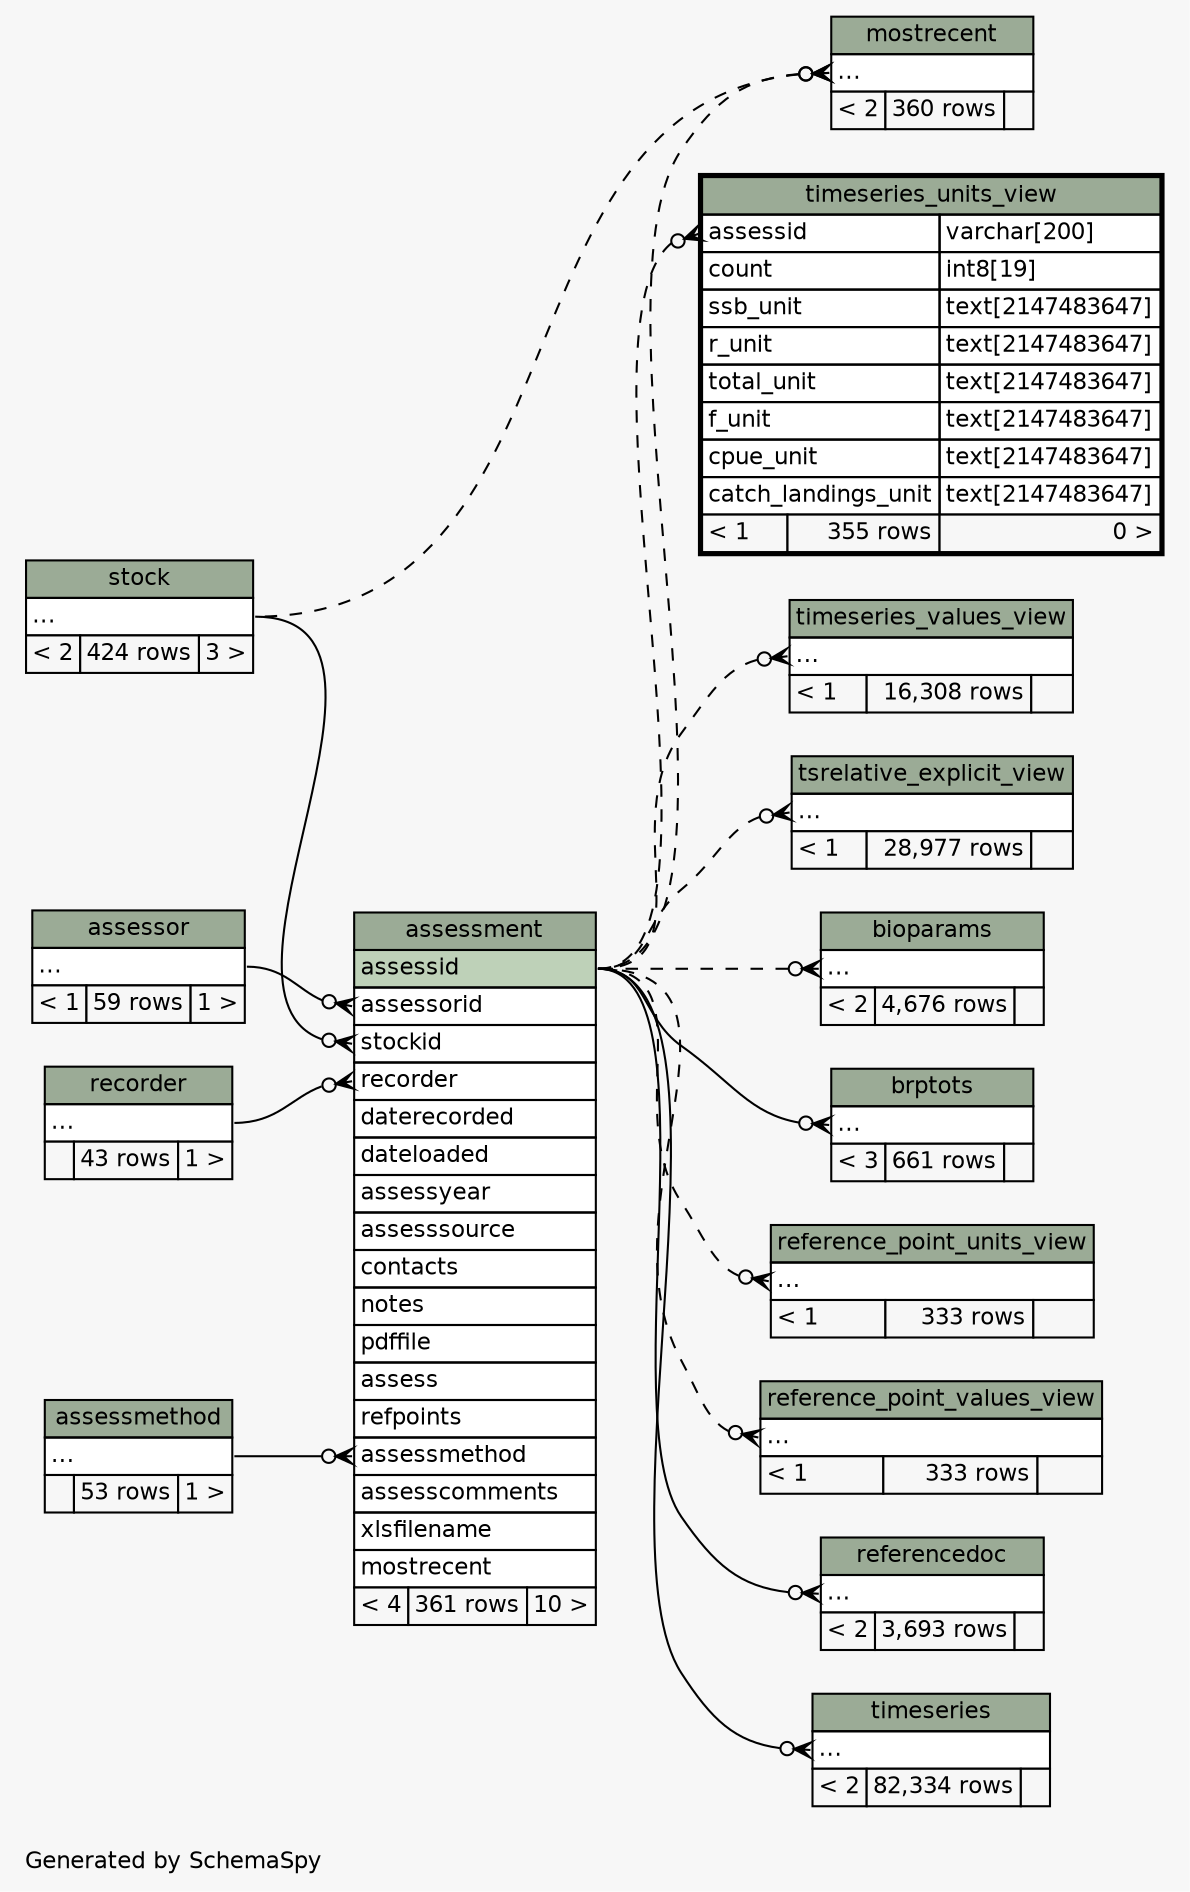 // dot 2.28.0 on Mac OS X 10.6.8
// SchemaSpy rev 590
digraph "impliedTwoDegreesRelationshipsDiagram" {
  graph [
    rankdir="RL"
    bgcolor="#f7f7f7"
    label="\nGenerated by SchemaSpy"
    labeljust="l"
    nodesep="0.18"
    ranksep="0.46"
    fontname="Helvetica"
    fontsize="11"
  ];
  node [
    fontname="Helvetica"
    fontsize="11"
    shape="plaintext"
  ];
  edge [
    arrowsize="0.8"
  ];
  "assessment":"assessmethod":w -> "assessmethod":"elipses":e [arrowhead=none dir=back arrowtail=crowodot];
  "assessment":"assessorid":w -> "assessor":"elipses":e [arrowhead=none dir=back arrowtail=crowodot];
  "assessment":"recorder":w -> "recorder":"elipses":e [arrowhead=none dir=back arrowtail=crowodot];
  "assessment":"stockid":w -> "stock":"elipses":e [arrowhead=none dir=back arrowtail=crowodot];
  "bioparams":"elipses":w -> "assessment":"assessid":e [arrowhead=none dir=back arrowtail=crowodot style=dashed];
  "brptots":"elipses":w -> "assessment":"assessid":e [arrowhead=none dir=back arrowtail=crowodot];
  "mostrecent":"elipses":w -> "assessment":"assessid":e [arrowhead=none dir=back arrowtail=crowodot style=dashed];
  "mostrecent":"elipses":w -> "stock":"elipses":e [arrowhead=none dir=back arrowtail=crowodot style=dashed];
  "reference_point_units_view":"elipses":w -> "assessment":"assessid":e [arrowhead=none dir=back arrowtail=crowodot style=dashed];
  "reference_point_values_view":"elipses":w -> "assessment":"assessid":e [arrowhead=none dir=back arrowtail=crowodot style=dashed];
  "referencedoc":"elipses":w -> "assessment":"assessid":e [arrowhead=none dir=back arrowtail=crowodot];
  "timeseries":"elipses":w -> "assessment":"assessid":e [arrowhead=none dir=back arrowtail=crowodot];
  "timeseries_units_view":"assessid":w -> "assessment":"assessid":e [arrowhead=none dir=back arrowtail=crowodot style=dashed];
  "timeseries_values_view":"elipses":w -> "assessment":"assessid":e [arrowhead=none dir=back arrowtail=crowodot style=dashed];
  "tsrelative_explicit_view":"elipses":w -> "assessment":"assessid":e [arrowhead=none dir=back arrowtail=crowodot style=dashed];
  "assessment" [
    label=<
    <TABLE BORDER="0" CELLBORDER="1" CELLSPACING="0" BGCOLOR="#ffffff">
      <TR><TD COLSPAN="3" BGCOLOR="#9bab96" ALIGN="CENTER">assessment</TD></TR>
      <TR><TD PORT="assessid" COLSPAN="3" BGCOLOR="#bed1b8" ALIGN="LEFT">assessid</TD></TR>
      <TR><TD PORT="assessorid" COLSPAN="3" ALIGN="LEFT">assessorid</TD></TR>
      <TR><TD PORT="stockid" COLSPAN="3" ALIGN="LEFT">stockid</TD></TR>
      <TR><TD PORT="recorder" COLSPAN="3" ALIGN="LEFT">recorder</TD></TR>
      <TR><TD PORT="daterecorded" COLSPAN="3" ALIGN="LEFT">daterecorded</TD></TR>
      <TR><TD PORT="dateloaded" COLSPAN="3" ALIGN="LEFT">dateloaded</TD></TR>
      <TR><TD PORT="assessyear" COLSPAN="3" ALIGN="LEFT">assessyear</TD></TR>
      <TR><TD PORT="assesssource" COLSPAN="3" ALIGN="LEFT">assesssource</TD></TR>
      <TR><TD PORT="contacts" COLSPAN="3" ALIGN="LEFT">contacts</TD></TR>
      <TR><TD PORT="notes" COLSPAN="3" ALIGN="LEFT">notes</TD></TR>
      <TR><TD PORT="pdffile" COLSPAN="3" ALIGN="LEFT">pdffile</TD></TR>
      <TR><TD PORT="assess" COLSPAN="3" ALIGN="LEFT">assess</TD></TR>
      <TR><TD PORT="refpoints" COLSPAN="3" ALIGN="LEFT">refpoints</TD></TR>
      <TR><TD PORT="assessmethod" COLSPAN="3" ALIGN="LEFT">assessmethod</TD></TR>
      <TR><TD PORT="assesscomments" COLSPAN="3" ALIGN="LEFT">assesscomments</TD></TR>
      <TR><TD PORT="xlsfilename" COLSPAN="3" ALIGN="LEFT">xlsfilename</TD></TR>
      <TR><TD PORT="mostrecent" COLSPAN="3" ALIGN="LEFT">mostrecent</TD></TR>
      <TR><TD ALIGN="LEFT" BGCOLOR="#f7f7f7">&lt; 4</TD><TD ALIGN="RIGHT" BGCOLOR="#f7f7f7">361 rows</TD><TD ALIGN="RIGHT" BGCOLOR="#f7f7f7">10 &gt;</TD></TR>
    </TABLE>>
    URL="assessment.html"
    tooltip="assessment"
  ];
  "assessmethod" [
    label=<
    <TABLE BORDER="0" CELLBORDER="1" CELLSPACING="0" BGCOLOR="#ffffff">
      <TR><TD COLSPAN="3" BGCOLOR="#9bab96" ALIGN="CENTER">assessmethod</TD></TR>
      <TR><TD PORT="elipses" COLSPAN="3" ALIGN="LEFT">...</TD></TR>
      <TR><TD ALIGN="LEFT" BGCOLOR="#f7f7f7">  </TD><TD ALIGN="RIGHT" BGCOLOR="#f7f7f7">53 rows</TD><TD ALIGN="RIGHT" BGCOLOR="#f7f7f7">1 &gt;</TD></TR>
    </TABLE>>
    URL="assessmethod.html"
    tooltip="assessmethod"
  ];
  "assessor" [
    label=<
    <TABLE BORDER="0" CELLBORDER="1" CELLSPACING="0" BGCOLOR="#ffffff">
      <TR><TD COLSPAN="3" BGCOLOR="#9bab96" ALIGN="CENTER">assessor</TD></TR>
      <TR><TD PORT="elipses" COLSPAN="3" ALIGN="LEFT">...</TD></TR>
      <TR><TD ALIGN="LEFT" BGCOLOR="#f7f7f7">&lt; 1</TD><TD ALIGN="RIGHT" BGCOLOR="#f7f7f7">59 rows</TD><TD ALIGN="RIGHT" BGCOLOR="#f7f7f7">1 &gt;</TD></TR>
    </TABLE>>
    URL="assessor.html"
    tooltip="assessor"
  ];
  "bioparams" [
    label=<
    <TABLE BORDER="0" CELLBORDER="1" CELLSPACING="0" BGCOLOR="#ffffff">
      <TR><TD COLSPAN="3" BGCOLOR="#9bab96" ALIGN="CENTER">bioparams</TD></TR>
      <TR><TD PORT="elipses" COLSPAN="3" ALIGN="LEFT">...</TD></TR>
      <TR><TD ALIGN="LEFT" BGCOLOR="#f7f7f7">&lt; 2</TD><TD ALIGN="RIGHT" BGCOLOR="#f7f7f7">4,676 rows</TD><TD ALIGN="RIGHT" BGCOLOR="#f7f7f7">  </TD></TR>
    </TABLE>>
    URL="bioparams.html"
    tooltip="bioparams"
  ];
  "brptots" [
    label=<
    <TABLE BORDER="0" CELLBORDER="1" CELLSPACING="0" BGCOLOR="#ffffff">
      <TR><TD COLSPAN="3" BGCOLOR="#9bab96" ALIGN="CENTER">brptots</TD></TR>
      <TR><TD PORT="elipses" COLSPAN="3" ALIGN="LEFT">...</TD></TR>
      <TR><TD ALIGN="LEFT" BGCOLOR="#f7f7f7">&lt; 3</TD><TD ALIGN="RIGHT" BGCOLOR="#f7f7f7">661 rows</TD><TD ALIGN="RIGHT" BGCOLOR="#f7f7f7">  </TD></TR>
    </TABLE>>
    URL="brptots.html"
    tooltip="brptots"
  ];
  "mostrecent" [
    label=<
    <TABLE BORDER="0" CELLBORDER="1" CELLSPACING="0" BGCOLOR="#ffffff">
      <TR><TD COLSPAN="3" BGCOLOR="#9bab96" ALIGN="CENTER">mostrecent</TD></TR>
      <TR><TD PORT="elipses" COLSPAN="3" ALIGN="LEFT">...</TD></TR>
      <TR><TD ALIGN="LEFT" BGCOLOR="#f7f7f7">&lt; 2</TD><TD ALIGN="RIGHT" BGCOLOR="#f7f7f7">360 rows</TD><TD ALIGN="RIGHT" BGCOLOR="#f7f7f7">  </TD></TR>
    </TABLE>>
    URL="mostrecent.html"
    tooltip="mostrecent"
  ];
  "recorder" [
    label=<
    <TABLE BORDER="0" CELLBORDER="1" CELLSPACING="0" BGCOLOR="#ffffff">
      <TR><TD COLSPAN="3" BGCOLOR="#9bab96" ALIGN="CENTER">recorder</TD></TR>
      <TR><TD PORT="elipses" COLSPAN="3" ALIGN="LEFT">...</TD></TR>
      <TR><TD ALIGN="LEFT" BGCOLOR="#f7f7f7">  </TD><TD ALIGN="RIGHT" BGCOLOR="#f7f7f7">43 rows</TD><TD ALIGN="RIGHT" BGCOLOR="#f7f7f7">1 &gt;</TD></TR>
    </TABLE>>
    URL="recorder.html"
    tooltip="recorder"
  ];
  "reference_point_units_view" [
    label=<
    <TABLE BORDER="0" CELLBORDER="1" CELLSPACING="0" BGCOLOR="#ffffff">
      <TR><TD COLSPAN="3" BGCOLOR="#9bab96" ALIGN="CENTER">reference_point_units_view</TD></TR>
      <TR><TD PORT="elipses" COLSPAN="3" ALIGN="LEFT">...</TD></TR>
      <TR><TD ALIGN="LEFT" BGCOLOR="#f7f7f7">&lt; 1</TD><TD ALIGN="RIGHT" BGCOLOR="#f7f7f7">333 rows</TD><TD ALIGN="RIGHT" BGCOLOR="#f7f7f7">  </TD></TR>
    </TABLE>>
    URL="reference_point_units_view.html"
    tooltip="reference_point_units_view"
  ];
  "reference_point_values_view" [
    label=<
    <TABLE BORDER="0" CELLBORDER="1" CELLSPACING="0" BGCOLOR="#ffffff">
      <TR><TD COLSPAN="3" BGCOLOR="#9bab96" ALIGN="CENTER">reference_point_values_view</TD></TR>
      <TR><TD PORT="elipses" COLSPAN="3" ALIGN="LEFT">...</TD></TR>
      <TR><TD ALIGN="LEFT" BGCOLOR="#f7f7f7">&lt; 1</TD><TD ALIGN="RIGHT" BGCOLOR="#f7f7f7">333 rows</TD><TD ALIGN="RIGHT" BGCOLOR="#f7f7f7">  </TD></TR>
    </TABLE>>
    URL="reference_point_values_view.html"
    tooltip="reference_point_values_view"
  ];
  "referencedoc" [
    label=<
    <TABLE BORDER="0" CELLBORDER="1" CELLSPACING="0" BGCOLOR="#ffffff">
      <TR><TD COLSPAN="3" BGCOLOR="#9bab96" ALIGN="CENTER">referencedoc</TD></TR>
      <TR><TD PORT="elipses" COLSPAN="3" ALIGN="LEFT">...</TD></TR>
      <TR><TD ALIGN="LEFT" BGCOLOR="#f7f7f7">&lt; 2</TD><TD ALIGN="RIGHT" BGCOLOR="#f7f7f7">3,693 rows</TD><TD ALIGN="RIGHT" BGCOLOR="#f7f7f7">  </TD></TR>
    </TABLE>>
    URL="referencedoc.html"
    tooltip="referencedoc"
  ];
  "stock" [
    label=<
    <TABLE BORDER="0" CELLBORDER="1" CELLSPACING="0" BGCOLOR="#ffffff">
      <TR><TD COLSPAN="3" BGCOLOR="#9bab96" ALIGN="CENTER">stock</TD></TR>
      <TR><TD PORT="elipses" COLSPAN="3" ALIGN="LEFT">...</TD></TR>
      <TR><TD ALIGN="LEFT" BGCOLOR="#f7f7f7">&lt; 2</TD><TD ALIGN="RIGHT" BGCOLOR="#f7f7f7">424 rows</TD><TD ALIGN="RIGHT" BGCOLOR="#f7f7f7">3 &gt;</TD></TR>
    </TABLE>>
    URL="stock.html"
    tooltip="stock"
  ];
  "timeseries" [
    label=<
    <TABLE BORDER="0" CELLBORDER="1" CELLSPACING="0" BGCOLOR="#ffffff">
      <TR><TD COLSPAN="3" BGCOLOR="#9bab96" ALIGN="CENTER">timeseries</TD></TR>
      <TR><TD PORT="elipses" COLSPAN="3" ALIGN="LEFT">...</TD></TR>
      <TR><TD ALIGN="LEFT" BGCOLOR="#f7f7f7">&lt; 2</TD><TD ALIGN="RIGHT" BGCOLOR="#f7f7f7">82,334 rows</TD><TD ALIGN="RIGHT" BGCOLOR="#f7f7f7">  </TD></TR>
    </TABLE>>
    URL="timeseries.html"
    tooltip="timeseries"
  ];
  "timeseries_units_view" [
    label=<
    <TABLE BORDER="2" CELLBORDER="1" CELLSPACING="0" BGCOLOR="#ffffff">
      <TR><TD COLSPAN="3" BGCOLOR="#9bab96" ALIGN="CENTER">timeseries_units_view</TD></TR>
      <TR><TD PORT="assessid" COLSPAN="2" ALIGN="LEFT">assessid</TD><TD PORT="assessid.type" ALIGN="LEFT">varchar[200]</TD></TR>
      <TR><TD PORT="count" COLSPAN="2" ALIGN="LEFT">count</TD><TD PORT="count.type" ALIGN="LEFT">int8[19]</TD></TR>
      <TR><TD PORT="ssb_unit" COLSPAN="2" ALIGN="LEFT">ssb_unit</TD><TD PORT="ssb_unit.type" ALIGN="LEFT">text[2147483647]</TD></TR>
      <TR><TD PORT="r_unit" COLSPAN="2" ALIGN="LEFT">r_unit</TD><TD PORT="r_unit.type" ALIGN="LEFT">text[2147483647]</TD></TR>
      <TR><TD PORT="total_unit" COLSPAN="2" ALIGN="LEFT">total_unit</TD><TD PORT="total_unit.type" ALIGN="LEFT">text[2147483647]</TD></TR>
      <TR><TD PORT="f_unit" COLSPAN="2" ALIGN="LEFT">f_unit</TD><TD PORT="f_unit.type" ALIGN="LEFT">text[2147483647]</TD></TR>
      <TR><TD PORT="cpue_unit" COLSPAN="2" ALIGN="LEFT">cpue_unit</TD><TD PORT="cpue_unit.type" ALIGN="LEFT">text[2147483647]</TD></TR>
      <TR><TD PORT="catch_landings_unit" COLSPAN="2" ALIGN="LEFT">catch_landings_unit</TD><TD PORT="catch_landings_unit.type" ALIGN="LEFT">text[2147483647]</TD></TR>
      <TR><TD ALIGN="LEFT" BGCOLOR="#f7f7f7">&lt; 1</TD><TD ALIGN="RIGHT" BGCOLOR="#f7f7f7">355 rows</TD><TD ALIGN="RIGHT" BGCOLOR="#f7f7f7">0 &gt;</TD></TR>
    </TABLE>>
    URL="timeseries_units_view.html"
    tooltip="timeseries_units_view"
  ];
  "timeseries_values_view" [
    label=<
    <TABLE BORDER="0" CELLBORDER="1" CELLSPACING="0" BGCOLOR="#ffffff">
      <TR><TD COLSPAN="3" BGCOLOR="#9bab96" ALIGN="CENTER">timeseries_values_view</TD></TR>
      <TR><TD PORT="elipses" COLSPAN="3" ALIGN="LEFT">...</TD></TR>
      <TR><TD ALIGN="LEFT" BGCOLOR="#f7f7f7">&lt; 1</TD><TD ALIGN="RIGHT" BGCOLOR="#f7f7f7">16,308 rows</TD><TD ALIGN="RIGHT" BGCOLOR="#f7f7f7">  </TD></TR>
    </TABLE>>
    URL="timeseries_values_view.html"
    tooltip="timeseries_values_view"
  ];
  "tsrelative_explicit_view" [
    label=<
    <TABLE BORDER="0" CELLBORDER="1" CELLSPACING="0" BGCOLOR="#ffffff">
      <TR><TD COLSPAN="3" BGCOLOR="#9bab96" ALIGN="CENTER">tsrelative_explicit_view</TD></TR>
      <TR><TD PORT="elipses" COLSPAN="3" ALIGN="LEFT">...</TD></TR>
      <TR><TD ALIGN="LEFT" BGCOLOR="#f7f7f7">&lt; 1</TD><TD ALIGN="RIGHT" BGCOLOR="#f7f7f7">28,977 rows</TD><TD ALIGN="RIGHT" BGCOLOR="#f7f7f7">  </TD></TR>
    </TABLE>>
    URL="tsrelative_explicit_view.html"
    tooltip="tsrelative_explicit_view"
  ];
}
